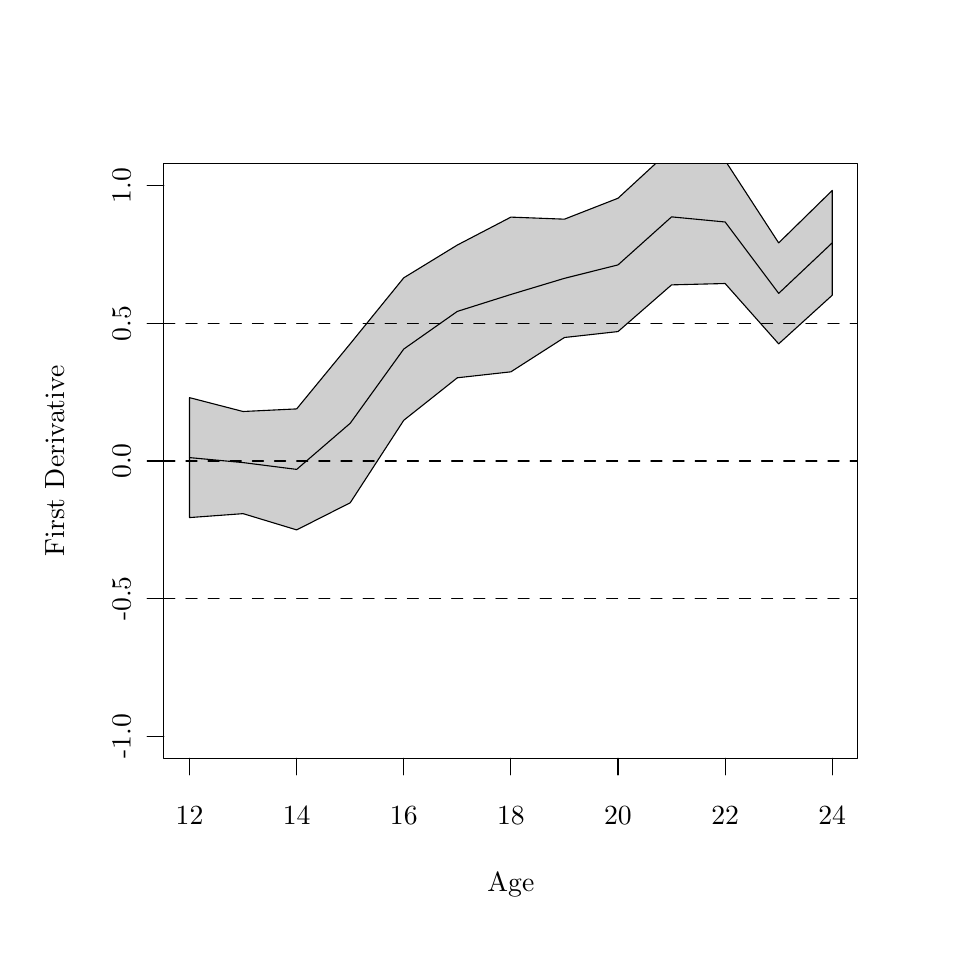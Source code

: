 % Created by tikzDevice version 0.6.1 on 2011-11-07 09:56:31
% !TEX encoding = UTF-8 Unicode
\begin{tikzpicture}[x=1pt,y=1pt]
\definecolor[named]{drawColor}{rgb}{0.00,0.00,0.00}
\definecolor[named]{fillColor}{rgb}{1.00,1.00,1.00}
\fill[color=fillColor,] (0,0) rectangle (325.21,325.21);
\begin{scope}
\path[clip] ( 49.20, 61.20) rectangle (300.01,276.01);
\definecolor[named]{drawColor}{rgb}{0.11,0.00,0.33}
\definecolor[named]{drawColor}{rgb}{0.00,0.00,0.00}

\draw[color=drawColor,line cap=round,line join=round,fill opacity=0.00,] ( 58.49,169.85) --
	( 77.84,168.05) --
	( 97.20,165.59) --
	(116.55,182.26) --
	(135.90,209.08) --
	(155.25,222.68) --
	(174.61,228.80) --
	(193.96,234.63) --
	(213.31,239.48) --
	(232.67,256.84) --
	(252.02,254.99) --
	(271.37,229.19) --
	(290.73,247.46);
\end{scope}
\begin{scope}
\path[clip] (  0.00,  0.00) rectangle (325.21,325.21);
\definecolor[named]{drawColor}{rgb}{0.11,0.00,0.33}
\definecolor[named]{drawColor}{rgb}{0.00,0.00,0.00}

\draw[color=drawColor,line cap=round,line join=round,fill opacity=0.00,] ( 58.49, 61.20) -- (290.73, 61.20);

\draw[color=drawColor,line cap=round,line join=round,fill opacity=0.00,] ( 58.49, 61.20) -- ( 58.49, 55.20);

\draw[color=drawColor,line cap=round,line join=round,fill opacity=0.00,] ( 97.20, 61.20) -- ( 97.20, 55.20);

\draw[color=drawColor,line cap=round,line join=round,fill opacity=0.00,] (135.90, 61.20) -- (135.90, 55.20);

\draw[color=drawColor,line cap=round,line join=round,fill opacity=0.00,] (174.61, 61.20) -- (174.61, 55.20);

\draw[color=drawColor,line cap=round,line join=round,fill opacity=0.00,] (213.31, 61.20) -- (213.31, 55.20);

\draw[color=drawColor,line cap=round,line join=round,fill opacity=0.00,] (252.02, 61.20) -- (252.02, 55.20);

\draw[color=drawColor,line cap=round,line join=round,fill opacity=0.00,] (290.73, 61.20) -- (290.73, 55.20);

\node[color=drawColor,anchor=base,inner sep=0pt, outer sep=0pt, scale=  1.00] at ( 58.49, 37.20) {12%
};

\node[color=drawColor,anchor=base,inner sep=0pt, outer sep=0pt, scale=  1.00] at ( 97.20, 37.20) {14%
};

\node[color=drawColor,anchor=base,inner sep=0pt, outer sep=0pt, scale=  1.00] at (135.90, 37.20) {16%
};

\node[color=drawColor,anchor=base,inner sep=0pt, outer sep=0pt, scale=  1.00] at (174.61, 37.20) {18%
};

\node[color=drawColor,anchor=base,inner sep=0pt, outer sep=0pt, scale=  1.00] at (213.31, 37.20) {20%
};

\node[color=drawColor,anchor=base,inner sep=0pt, outer sep=0pt, scale=  1.00] at (252.02, 37.20) {22%
};

\node[color=drawColor,anchor=base,inner sep=0pt, outer sep=0pt, scale=  1.00] at (290.73, 37.20) {24%
};

\draw[color=drawColor,line cap=round,line join=round,fill opacity=0.00,] ( 49.20, 69.16) -- ( 49.20,268.06);

\draw[color=drawColor,line cap=round,line join=round,fill opacity=0.00,] ( 49.20, 69.16) -- ( 43.20, 69.16);

\draw[color=drawColor,line cap=round,line join=round,fill opacity=0.00,] ( 49.20,118.88) -- ( 43.20,118.88);

\draw[color=drawColor,line cap=round,line join=round,fill opacity=0.00,] ( 49.20,168.61) -- ( 43.20,168.61);

\draw[color=drawColor,line cap=round,line join=round,fill opacity=0.00,] ( 49.20,218.33) -- ( 43.20,218.33);

\draw[color=drawColor,line cap=round,line join=round,fill opacity=0.00,] ( 49.20,268.06) -- ( 43.20,268.06);

\node[rotate= 90.00,color=drawColor,anchor=base,inner sep=0pt, outer sep=0pt, scale=  1.00] at ( 37.20, 69.16) {-1.0%
};

\node[rotate= 90.00,color=drawColor,anchor=base,inner sep=0pt, outer sep=0pt, scale=  1.00] at ( 37.20,118.88) {-0.5%
};

\node[rotate= 90.00,color=drawColor,anchor=base,inner sep=0pt, outer sep=0pt, scale=  1.00] at ( 37.20,168.61) {0.0%
};

\node[rotate= 90.00,color=drawColor,anchor=base,inner sep=0pt, outer sep=0pt, scale=  1.00] at ( 37.20,218.33) {0.5%
};

\node[rotate= 90.00,color=drawColor,anchor=base,inner sep=0pt, outer sep=0pt, scale=  1.00] at ( 37.20,268.06) {1.0%
};

\draw[color=drawColor,line cap=round,line join=round,fill opacity=0.00,] ( 49.20, 61.20) --
	(300.01, 61.20) --
	(300.01,276.01) --
	( 49.20,276.01) --
	( 49.20, 61.20);
\end{scope}
\begin{scope}
\path[clip] (  0.00,  0.00) rectangle (325.21,325.21);
\definecolor[named]{drawColor}{rgb}{0.11,0.00,0.33}
\definecolor[named]{drawColor}{rgb}{0.00,0.00,0.00}

\node[color=drawColor,anchor=base,inner sep=0pt, outer sep=0pt, scale=  1.00] at (174.61, 13.20) {Age%
};

\node[rotate= 90.00,color=drawColor,anchor=base,inner sep=0pt, outer sep=0pt, scale=  1.00] at ( 13.20,168.61) {First Derivative%
};
\end{scope}
\begin{scope}
\path[clip] ( 49.20, 61.20) rectangle (300.01,276.01);
\definecolor[named]{drawColor}{rgb}{0.11,0.00,0.33}
\definecolor[named]{drawColor}{rgb}{0.00,0.00,0.00}
\definecolor[named]{fillColor}{rgb}{0.00,0.00,0.00}

\draw[color=drawColor,line cap=round,line join=round,fill=fillColor,fill opacity=0.19,] ( 58.49,148.18) --
	( 77.84,149.60) --
	( 97.20,143.73) --
	(116.55,153.53) --
	(135.90,183.34) --
	(155.25,198.69) --
	(174.61,200.85) --
	(193.96,213.25) --
	(213.31,215.39) --
	(232.67,232.27) --
	(252.02,232.76) --
	(271.37,210.95) --
	(290.73,228.53) --
	(290.73,266.39) --
	(271.37,247.43) --
	(252.02,277.22) --
	(232.67,281.42) --
	(213.31,263.57) --
	(193.96,256.01) --
	(174.61,256.75) --
	(155.25,246.66) --
	(135.90,234.82) --
	(116.55,210.99) --
	( 97.20,187.45) --
	( 77.84,186.51) --
	( 58.49,191.52) --
	cycle;

\draw[color=drawColor,dash pattern=on 4pt off 4pt ,line cap=round,line join=round,fill opacity=0.00,] ( 49.20,168.61) -- (300.01,168.61);

\draw[color=drawColor,dash pattern=on 4pt off 4pt ,line cap=round,line join=round,fill opacity=0.00,] ( 49.20,118.88) -- (300.01,118.88);

\draw[color=drawColor,dash pattern=on 4pt off 4pt ,line cap=round,line join=round,fill opacity=0.00,] ( 49.20,218.33) -- (300.01,218.33);
\end{scope}
\end{tikzpicture}
